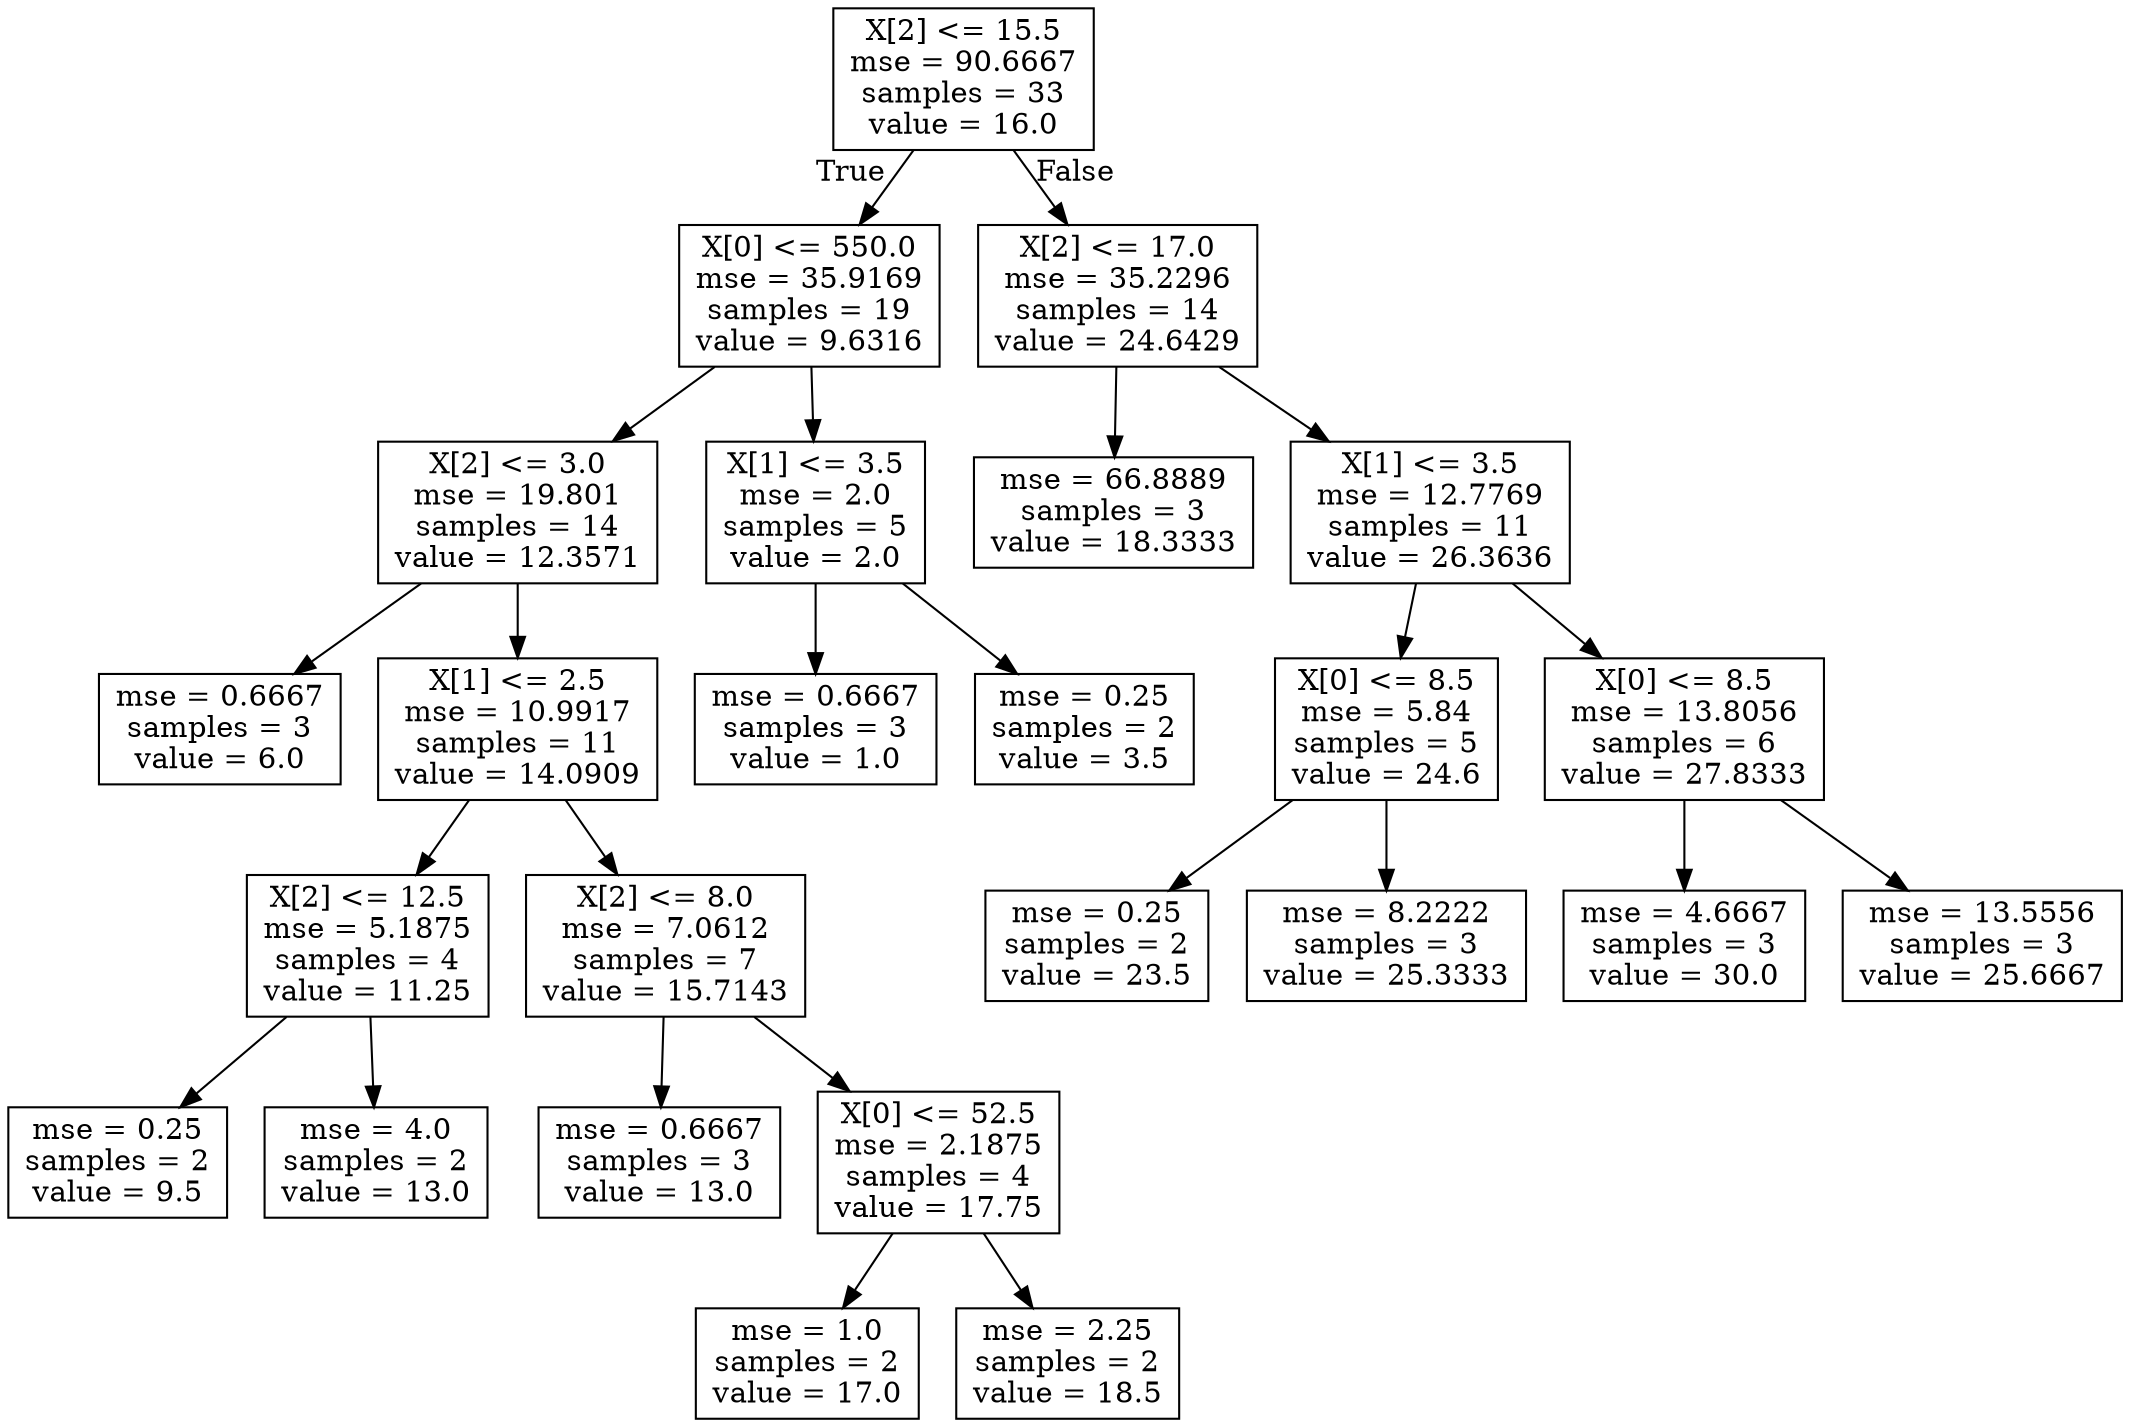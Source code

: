digraph Tree {
node [shape=box] ;
0 [label="X[2] <= 15.5\nmse = 90.6667\nsamples = 33\nvalue = 16.0"] ;
1 [label="X[0] <= 550.0\nmse = 35.9169\nsamples = 19\nvalue = 9.6316"] ;
0 -> 1 [labeldistance=2.5, labelangle=45, headlabel="True"] ;
2 [label="X[2] <= 3.0\nmse = 19.801\nsamples = 14\nvalue = 12.3571"] ;
1 -> 2 ;
3 [label="mse = 0.6667\nsamples = 3\nvalue = 6.0"] ;
2 -> 3 ;
4 [label="X[1] <= 2.5\nmse = 10.9917\nsamples = 11\nvalue = 14.0909"] ;
2 -> 4 ;
5 [label="X[2] <= 12.5\nmse = 5.1875\nsamples = 4\nvalue = 11.25"] ;
4 -> 5 ;
6 [label="mse = 0.25\nsamples = 2\nvalue = 9.5"] ;
5 -> 6 ;
7 [label="mse = 4.0\nsamples = 2\nvalue = 13.0"] ;
5 -> 7 ;
8 [label="X[2] <= 8.0\nmse = 7.0612\nsamples = 7\nvalue = 15.7143"] ;
4 -> 8 ;
9 [label="mse = 0.6667\nsamples = 3\nvalue = 13.0"] ;
8 -> 9 ;
10 [label="X[0] <= 52.5\nmse = 2.1875\nsamples = 4\nvalue = 17.75"] ;
8 -> 10 ;
11 [label="mse = 1.0\nsamples = 2\nvalue = 17.0"] ;
10 -> 11 ;
12 [label="mse = 2.25\nsamples = 2\nvalue = 18.5"] ;
10 -> 12 ;
13 [label="X[1] <= 3.5\nmse = 2.0\nsamples = 5\nvalue = 2.0"] ;
1 -> 13 ;
14 [label="mse = 0.6667\nsamples = 3\nvalue = 1.0"] ;
13 -> 14 ;
15 [label="mse = 0.25\nsamples = 2\nvalue = 3.5"] ;
13 -> 15 ;
16 [label="X[2] <= 17.0\nmse = 35.2296\nsamples = 14\nvalue = 24.6429"] ;
0 -> 16 [labeldistance=2.5, labelangle=-45, headlabel="False"] ;
17 [label="mse = 66.8889\nsamples = 3\nvalue = 18.3333"] ;
16 -> 17 ;
18 [label="X[1] <= 3.5\nmse = 12.7769\nsamples = 11\nvalue = 26.3636"] ;
16 -> 18 ;
19 [label="X[0] <= 8.5\nmse = 5.84\nsamples = 5\nvalue = 24.6"] ;
18 -> 19 ;
20 [label="mse = 0.25\nsamples = 2\nvalue = 23.5"] ;
19 -> 20 ;
21 [label="mse = 8.2222\nsamples = 3\nvalue = 25.3333"] ;
19 -> 21 ;
22 [label="X[0] <= 8.5\nmse = 13.8056\nsamples = 6\nvalue = 27.8333"] ;
18 -> 22 ;
23 [label="mse = 4.6667\nsamples = 3\nvalue = 30.0"] ;
22 -> 23 ;
24 [label="mse = 13.5556\nsamples = 3\nvalue = 25.6667"] ;
22 -> 24 ;
}